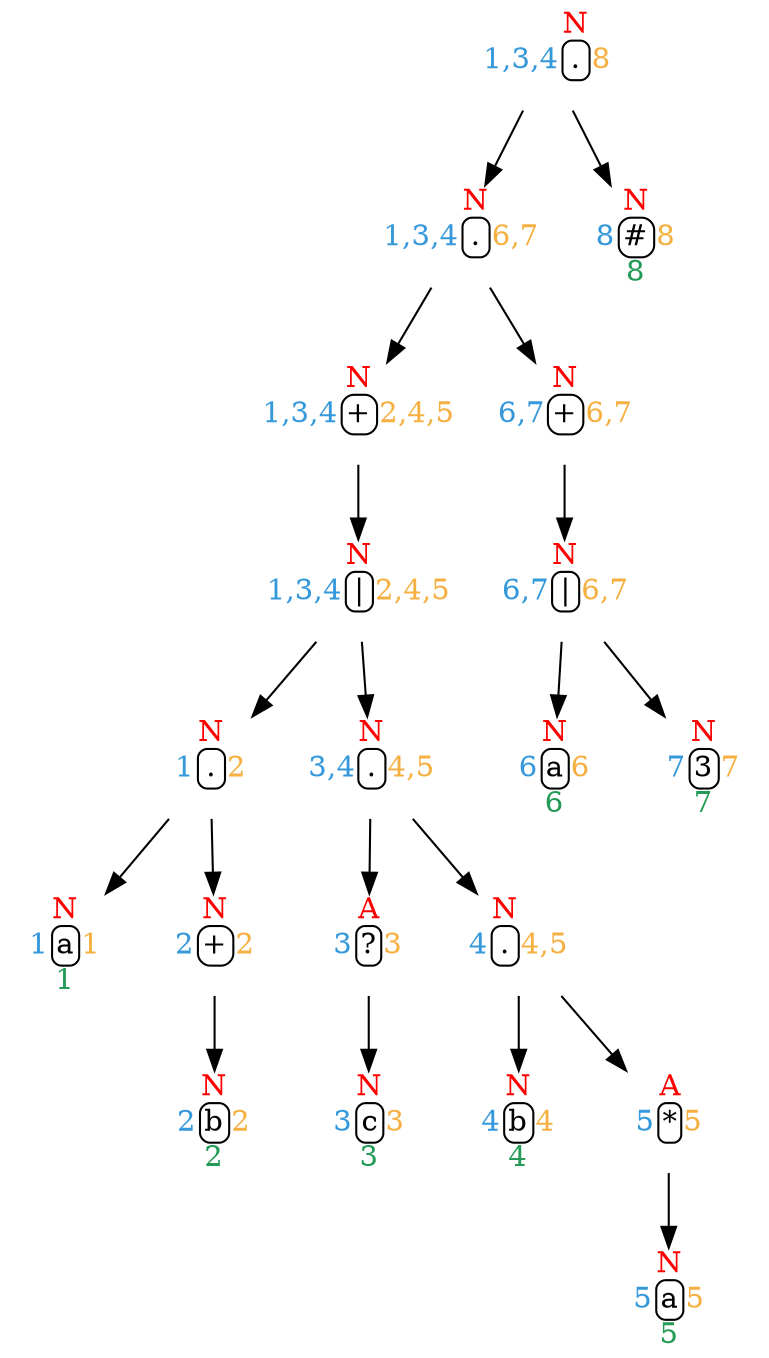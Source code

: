 digraph afd {
rankdir=TD;
"1000"[shape=none, margin=0, label=<<TABLE BORDER="0" CELLBORDER="0" CELLSPACING="0" CELLPADDING="1" weight='bold'>
<TR><TD ROWSPAN="3"><FONT COLOR="#3498DB">1,3,4</FONT></TD>
<TD CELLPADDING="0"><FONT COLOR="red">N</FONT></TD>
<TD ROWSPAN="3"><FONT COLOR="#F5B041">8</FONT></TD></TR>
<TR><TD style="rounded" BORDER="1">.</TD></TR>
<TR><TD CELLPADDING="0"><FONT COLOR="#239B56"> </FONT></TD></TR>
</TABLE>>];
"18"[shape=none, margin=0, label=<<TABLE BORDER="0" CELLBORDER="0" CELLSPACING="0" CELLPADDING="1">
<TR><TD ROWSPAN="3"><FONT COLOR="#3498DB">1,3,4</FONT></TD>
<TD CELLPADDING="0"><FONT COLOR="red">N</FONT></TD>
<TD ROWSPAN="3"><FONT COLOR="#F5B041">6,7</FONT></TD></TR>
<TR><TD style="rounded" BORDER="1">.</TD></TR>
<TR><TD CELLPADDING="0"><FONT COLOR="#239B56"> </FONT></TD></TR>
</TABLE>>];
"1000"->"18"
"#"[shape=none, margin=0, label=<<TABLE BORDER="0" CELLBORDER="0" CELLSPACING="0" CELLPADDING="1">
<TR><TD ROWSPAN="3"><FONT COLOR="#3498DB">8</FONT></TD>
<TD CELLPADDING="0"><FONT COLOR="red">N</FONT></TD>
<TD ROWSPAN="3"><FONT COLOR="#F5B041">8</FONT></TD></TR>
<TR><TD style="rounded" BORDER="1">#</TD></TR>
<TR><TD CELLPADDING="0"><FONT COLOR="#239B56">8</FONT></TD></TR>
</TABLE>>];
"1000"->"#"
"18"[shape=none, margin=0, label=<<TABLE BORDER="0" CELLBORDER="0" CELLSPACING="0" CELLPADDING="1" weight='bold'>
<TR><TD ROWSPAN="3"><FONT COLOR="#3498DB">1,3,4</FONT></TD>
<TD CELLPADDING="0"><FONT COLOR="red">N</FONT></TD>
<TD ROWSPAN="3"><FONT COLOR="#F5B041">6,7</FONT></TD></TR>
<TR><TD style="rounded" BORDER="1">.</TD></TR>
<TR><TD CELLPADDING="0"><FONT COLOR="#239B56"> </FONT></TD></TR>
</TABLE>>];
"13"[shape=none, margin=0, label=<<TABLE BORDER="0" CELLBORDER="0" CELLSPACING="0" CELLPADDING="1">
<TR><TD ROWSPAN="3"><FONT COLOR="#3498DB">1,3,4</FONT></TD>
<TD CELLPADDING="0"><FONT COLOR="red">N</FONT></TD>
<TD ROWSPAN="3"><FONT COLOR="#F5B041">2,4,5</FONT></TD></TR>
<TR><TD style="rounded" BORDER="1">+</TD></TR>
<TR><TD CELLPADDING="0"><FONT COLOR="#239B56"> </FONT></TD></TR>
</TABLE>>];
"18"->"13"
"17"[shape=none, margin=0, label=<<TABLE BORDER="0" CELLBORDER="0" CELLSPACING="0" CELLPADDING="1">
<TR><TD ROWSPAN="3"><FONT COLOR="#3498DB">6,7</FONT></TD>
<TD CELLPADDING="0"><FONT COLOR="red">N</FONT></TD>
<TD ROWSPAN="3"><FONT COLOR="#F5B041">6,7</FONT></TD></TR>
<TR><TD style="rounded" BORDER="1">+</TD></TR>
<TR><TD CELLPADDING="0"><FONT COLOR="#239B56"></FONT></TD></TR>
</TABLE>>];
"18"->"17"
"13"[shape=none, margin=0, label=<<TABLE BORDER="0" CELLBORDER="0" CELLSPACING="0" CELLPADDING="1" weight='bold'>
<TR><TD ROWSPAN="3"><FONT COLOR="#3498DB">1,3,4</FONT></TD>
<TD CELLPADDING="0"><FONT COLOR="red">N</FONT></TD>
<TD ROWSPAN="3"><FONT COLOR="#F5B041">2,4,5</FONT></TD></TR>
<TR><TD style="rounded" BORDER="1">+</TD></TR>
<TR><TD CELLPADDING="0"><FONT COLOR="#239B56"> </FONT></TD></TR>
</TABLE>>];
"12"[shape=none, margin=0, label=<<TABLE BORDER="0" CELLBORDER="0" CELLSPACING="0" CELLPADDING="1">
<TR><TD ROWSPAN="3"><FONT COLOR="#3498DB">1,3,4</FONT></TD>
<TD CELLPADDING="0"><FONT COLOR="red">N</FONT></TD>
<TD ROWSPAN="3"><FONT COLOR="#F5B041">2,4,5</FONT></TD></TR>
<TR><TD style="rounded" BORDER="1">|</TD></TR>
<TR><TD CELLPADDING="0"><FONT COLOR="#239B56"></FONT></TD></TR>
</TABLE>>];
"13"->"12"
"12"[shape=none, margin=0, label=<<TABLE BORDER="0" CELLBORDER="0" CELLSPACING="0" CELLPADDING="1" weight='bold'>
<TR><TD ROWSPAN="3"><FONT COLOR="#3498DB">1,3,4</FONT></TD>
<TD CELLPADDING="0"><FONT COLOR="red">N</FONT></TD>
<TD ROWSPAN="3"><FONT COLOR="#F5B041">2,4,5</FONT></TD></TR>
<TR><TD style="rounded" BORDER="1">|</TD></TR>
<TR><TD CELLPADDING="0"><FONT COLOR="#239B56"> </FONT></TD></TR>
</TABLE>>];
"4"[shape=none, margin=0, label=<<TABLE BORDER="0" CELLBORDER="0" CELLSPACING="0" CELLPADDING="1">
<TR><TD ROWSPAN="3"><FONT COLOR="#3498DB">1</FONT></TD>
<TD CELLPADDING="0"><FONT COLOR="red">N</FONT></TD>
<TD ROWSPAN="3"><FONT COLOR="#F5B041">2</FONT></TD></TR>
<TR><TD style="rounded" BORDER="1">.</TD></TR>
<TR><TD CELLPADDING="0"><FONT COLOR="#239B56"> </FONT></TD></TR>
</TABLE>>];
"12"->"4"
"11"[shape=none, margin=0, label=<<TABLE BORDER="0" CELLBORDER="0" CELLSPACING="0" CELLPADDING="1">
<TR><TD ROWSPAN="3"><FONT COLOR="#3498DB">3,4</FONT></TD>
<TD CELLPADDING="0"><FONT COLOR="red">N</FONT></TD>
<TD ROWSPAN="3"><FONT COLOR="#F5B041">4,5</FONT></TD></TR>
<TR><TD style="rounded" BORDER="1">.</TD></TR>
<TR><TD CELLPADDING="0"><FONT COLOR="#239B56"></FONT></TD></TR>
</TABLE>>];
"12"->"11"
"4"[shape=none, margin=0, label=<<TABLE BORDER="0" CELLBORDER="0" CELLSPACING="0" CELLPADDING="1" weight='bold'>
<TR><TD ROWSPAN="3"><FONT COLOR="#3498DB">1</FONT></TD>
<TD CELLPADDING="0"><FONT COLOR="red">N</FONT></TD>
<TD ROWSPAN="3"><FONT COLOR="#F5B041">2</FONT></TD></TR>
<TR><TD style="rounded" BORDER="1">.</TD></TR>
<TR><TD CELLPADDING="0"><FONT COLOR="#239B56"> </FONT></TD></TR>
</TABLE>>];
"1"[shape=none, margin=0, label=<<TABLE BORDER="0" CELLBORDER="0" CELLSPACING="0" CELLPADDING="1">
<TR><TD ROWSPAN="3"><FONT COLOR="#3498DB">1</FONT></TD>
<TD CELLPADDING="0"><FONT COLOR="red">N</FONT></TD>
<TD ROWSPAN="3"><FONT COLOR="#F5B041">1</FONT></TD></TR>
<TR><TD style="rounded" BORDER="1">a</TD></TR>
<TR><TD CELLPADDING="0"><FONT COLOR="#239B56">1</FONT></TD></TR>
</TABLE>>];
"4"->"1"
"3"[shape=none, margin=0, label=<<TABLE BORDER="0" CELLBORDER="0" CELLSPACING="0" CELLPADDING="1">
<TR><TD ROWSPAN="3"><FONT COLOR="#3498DB">2</FONT></TD>
<TD CELLPADDING="0"><FONT COLOR="red">N</FONT></TD>
<TD ROWSPAN="3"><FONT COLOR="#F5B041">2</FONT></TD></TR>
<TR><TD style="rounded" BORDER="1">+</TD></TR>
<TR><TD CELLPADDING="0"><FONT COLOR="#239B56"></FONT></TD></TR>
</TABLE>>];
"4"->"3"
"1"[shape=none, margin=0, label=<<TABLE BORDER="0" CELLBORDER="0" CELLSPACING="0" CELLPADDING="1" weight='bold'>
<TR><TD ROWSPAN="3"><FONT COLOR="#3498DB">1</FONT></TD>
<TD CELLPADDING="0"><FONT COLOR="red">N</FONT></TD>
<TD ROWSPAN="3"><FONT COLOR="#F5B041">1</FONT></TD></TR>
<TR><TD style="rounded" BORDER="1">a</TD></TR>
<TR><TD CELLPADDING="0"><FONT COLOR="#239B56">1</FONT></TD></TR>
</TABLE>>];
"3"[shape=none, margin=0, label=<<TABLE BORDER="0" CELLBORDER="0" CELLSPACING="0" CELLPADDING="1" weight='bold'>
<TR><TD ROWSPAN="3"><FONT COLOR="#3498DB">2</FONT></TD>
<TD CELLPADDING="0"><FONT COLOR="red">N</FONT></TD>
<TD ROWSPAN="3"><FONT COLOR="#F5B041">2</FONT></TD></TR>
<TR><TD style="rounded" BORDER="1">+</TD></TR>
<TR><TD CELLPADDING="0"><FONT COLOR="#239B56"> </FONT></TD></TR>
</TABLE>>];
"2"[shape=none, margin=0, label=<<TABLE BORDER="0" CELLBORDER="0" CELLSPACING="0" CELLPADDING="1">
<TR><TD ROWSPAN="3"><FONT COLOR="#3498DB">2</FONT></TD>
<TD CELLPADDING="0"><FONT COLOR="red">N</FONT></TD>
<TD ROWSPAN="3"><FONT COLOR="#F5B041">2</FONT></TD></TR>
<TR><TD style="rounded" BORDER="1">b</TD></TR>
<TR><TD CELLPADDING="0"><FONT COLOR="#239B56">2</FONT></TD></TR>
</TABLE>>];
"3"->"2"
"2"[shape=none, margin=0, label=<<TABLE BORDER="0" CELLBORDER="0" CELLSPACING="0" CELLPADDING="1" weight='bold'>
<TR><TD ROWSPAN="3"><FONT COLOR="#3498DB">2</FONT></TD>
<TD CELLPADDING="0"><FONT COLOR="red">N</FONT></TD>
<TD ROWSPAN="3"><FONT COLOR="#F5B041">2</FONT></TD></TR>
<TR><TD style="rounded" BORDER="1">b</TD></TR>
<TR><TD CELLPADDING="0"><FONT COLOR="#239B56">2</FONT></TD></TR>
</TABLE>>];
"11"[shape=none, margin=0, label=<<TABLE BORDER="0" CELLBORDER="0" CELLSPACING="0" CELLPADDING="1" weight='bold'>
<TR><TD ROWSPAN="3"><FONT COLOR="#3498DB">3,4</FONT></TD>
<TD CELLPADDING="0"><FONT COLOR="red">N</FONT></TD>
<TD ROWSPAN="3"><FONT COLOR="#F5B041">4,5</FONT></TD></TR>
<TR><TD style="rounded" BORDER="1">.</TD></TR>
<TR><TD CELLPADDING="0"><FONT COLOR="#239B56"> </FONT></TD></TR>
</TABLE>>];
"6"[shape=none, margin=0, label=<<TABLE BORDER="0" CELLBORDER="0" CELLSPACING="0" CELLPADDING="1">
<TR><TD ROWSPAN="3"><FONT COLOR="#3498DB">3</FONT></TD>
<TD CELLPADDING="0"><FONT COLOR="red">A</FONT></TD>
<TD ROWSPAN="3"><FONT COLOR="#F5B041">3</FONT></TD></TR>
<TR><TD style="rounded" BORDER="1">?</TD></TR>
<TR><TD CELLPADDING="0"><FONT COLOR="#239B56"> </FONT></TD></TR>
</TABLE>>];
"11"->"6"
"10"[shape=none, margin=0, label=<<TABLE BORDER="0" CELLBORDER="0" CELLSPACING="0" CELLPADDING="1">
<TR><TD ROWSPAN="3"><FONT COLOR="#3498DB">4</FONT></TD>
<TD CELLPADDING="0"><FONT COLOR="red">N</FONT></TD>
<TD ROWSPAN="3"><FONT COLOR="#F5B041">4,5</FONT></TD></TR>
<TR><TD style="rounded" BORDER="1">.</TD></TR>
<TR><TD CELLPADDING="0"><FONT COLOR="#239B56"></FONT></TD></TR>
</TABLE>>];
"11"->"10"
"6"[shape=none, margin=0, label=<<TABLE BORDER="0" CELLBORDER="0" CELLSPACING="0" CELLPADDING="1" weight='bold'>
<TR><TD ROWSPAN="3"><FONT COLOR="#3498DB">3</FONT></TD>
<TD CELLPADDING="0"><FONT COLOR="red">A</FONT></TD>
<TD ROWSPAN="3"><FONT COLOR="#F5B041">3</FONT></TD></TR>
<TR><TD style="rounded" BORDER="1">?</TD></TR>
<TR><TD CELLPADDING="0"><FONT COLOR="#239B56"> </FONT></TD></TR>
</TABLE>>];
"5"[shape=none, margin=0, label=<<TABLE BORDER="0" CELLBORDER="0" CELLSPACING="0" CELLPADDING="1">
<TR><TD ROWSPAN="3"><FONT COLOR="#3498DB">3</FONT></TD>
<TD CELLPADDING="0"><FONT COLOR="red">N</FONT></TD>
<TD ROWSPAN="3"><FONT COLOR="#F5B041">3</FONT></TD></TR>
<TR><TD style="rounded" BORDER="1">c</TD></TR>
<TR><TD CELLPADDING="0"><FONT COLOR="#239B56">3</FONT></TD></TR>
</TABLE>>];
"6"->"5"
"5"[shape=none, margin=0, label=<<TABLE BORDER="0" CELLBORDER="0" CELLSPACING="0" CELLPADDING="1" weight='bold'>
<TR><TD ROWSPAN="3"><FONT COLOR="#3498DB">3</FONT></TD>
<TD CELLPADDING="0"><FONT COLOR="red">N</FONT></TD>
<TD ROWSPAN="3"><FONT COLOR="#F5B041">3</FONT></TD></TR>
<TR><TD style="rounded" BORDER="1">c</TD></TR>
<TR><TD CELLPADDING="0"><FONT COLOR="#239B56">3</FONT></TD></TR>
</TABLE>>];
"10"[shape=none, margin=0, label=<<TABLE BORDER="0" CELLBORDER="0" CELLSPACING="0" CELLPADDING="1" weight='bold'>
<TR><TD ROWSPAN="3"><FONT COLOR="#3498DB">4</FONT></TD>
<TD CELLPADDING="0"><FONT COLOR="red">N</FONT></TD>
<TD ROWSPAN="3"><FONT COLOR="#F5B041">4,5</FONT></TD></TR>
<TR><TD style="rounded" BORDER="1">.</TD></TR>
<TR><TD CELLPADDING="0"><FONT COLOR="#239B56"> </FONT></TD></TR>
</TABLE>>];
"7"[shape=none, margin=0, label=<<TABLE BORDER="0" CELLBORDER="0" CELLSPACING="0" CELLPADDING="1">
<TR><TD ROWSPAN="3"><FONT COLOR="#3498DB">4</FONT></TD>
<TD CELLPADDING="0"><FONT COLOR="red">N</FONT></TD>
<TD ROWSPAN="3"><FONT COLOR="#F5B041">4</FONT></TD></TR>
<TR><TD style="rounded" BORDER="1">b</TD></TR>
<TR><TD CELLPADDING="0"><FONT COLOR="#239B56">4</FONT></TD></TR>
</TABLE>>];
"10"->"7"
"9"[shape=none, margin=0, label=<<TABLE BORDER="0" CELLBORDER="0" CELLSPACING="0" CELLPADDING="1">
<TR><TD ROWSPAN="3"><FONT COLOR="#3498DB">5</FONT></TD>
<TD CELLPADDING="0"><FONT COLOR="red">A</FONT></TD>
<TD ROWSPAN="3"><FONT COLOR="#F5B041">5</FONT></TD></TR>
<TR><TD style="rounded" BORDER="1">*</TD></TR>
<TR><TD CELLPADDING="0"><FONT COLOR="#239B56"></FONT></TD></TR>
</TABLE>>];
"10"->"9"
"7"[shape=none, margin=0, label=<<TABLE BORDER="0" CELLBORDER="0" CELLSPACING="0" CELLPADDING="1" weight='bold'>
<TR><TD ROWSPAN="3"><FONT COLOR="#3498DB">4</FONT></TD>
<TD CELLPADDING="0"><FONT COLOR="red">N</FONT></TD>
<TD ROWSPAN="3"><FONT COLOR="#F5B041">4</FONT></TD></TR>
<TR><TD style="rounded" BORDER="1">b</TD></TR>
<TR><TD CELLPADDING="0"><FONT COLOR="#239B56">4</FONT></TD></TR>
</TABLE>>];
"9"[shape=none, margin=0, label=<<TABLE BORDER="0" CELLBORDER="0" CELLSPACING="0" CELLPADDING="1" weight='bold'>
<TR><TD ROWSPAN="3"><FONT COLOR="#3498DB">5</FONT></TD>
<TD CELLPADDING="0"><FONT COLOR="red">A</FONT></TD>
<TD ROWSPAN="3"><FONT COLOR="#F5B041">5</FONT></TD></TR>
<TR><TD style="rounded" BORDER="1">*</TD></TR>
<TR><TD CELLPADDING="0"><FONT COLOR="#239B56"> </FONT></TD></TR>
</TABLE>>];
"8"[shape=none, margin=0, label=<<TABLE BORDER="0" CELLBORDER="0" CELLSPACING="0" CELLPADDING="1">
<TR><TD ROWSPAN="3"><FONT COLOR="#3498DB">5</FONT></TD>
<TD CELLPADDING="0"><FONT COLOR="red">N</FONT></TD>
<TD ROWSPAN="3"><FONT COLOR="#F5B041">5</FONT></TD></TR>
<TR><TD style="rounded" BORDER="1">a</TD></TR>
<TR><TD CELLPADDING="0"><FONT COLOR="#239B56">5</FONT></TD></TR>
</TABLE>>];
"9"->"8"
"8"[shape=none, margin=0, label=<<TABLE BORDER="0" CELLBORDER="0" CELLSPACING="0" CELLPADDING="1" weight='bold'>
<TR><TD ROWSPAN="3"><FONT COLOR="#3498DB">5</FONT></TD>
<TD CELLPADDING="0"><FONT COLOR="red">N</FONT></TD>
<TD ROWSPAN="3"><FONT COLOR="#F5B041">5</FONT></TD></TR>
<TR><TD style="rounded" BORDER="1">a</TD></TR>
<TR><TD CELLPADDING="0"><FONT COLOR="#239B56">5</FONT></TD></TR>
</TABLE>>];
"17"[shape=none, margin=0, label=<<TABLE BORDER="0" CELLBORDER="0" CELLSPACING="0" CELLPADDING="1" weight='bold'>
<TR><TD ROWSPAN="3"><FONT COLOR="#3498DB">6,7</FONT></TD>
<TD CELLPADDING="0"><FONT COLOR="red">N</FONT></TD>
<TD ROWSPAN="3"><FONT COLOR="#F5B041">6,7</FONT></TD></TR>
<TR><TD style="rounded" BORDER="1">+</TD></TR>
<TR><TD CELLPADDING="0"><FONT COLOR="#239B56"> </FONT></TD></TR>
</TABLE>>];
"16"[shape=none, margin=0, label=<<TABLE BORDER="0" CELLBORDER="0" CELLSPACING="0" CELLPADDING="1">
<TR><TD ROWSPAN="3"><FONT COLOR="#3498DB">6,7</FONT></TD>
<TD CELLPADDING="0"><FONT COLOR="red">N</FONT></TD>
<TD ROWSPAN="3"><FONT COLOR="#F5B041">6,7</FONT></TD></TR>
<TR><TD style="rounded" BORDER="1">|</TD></TR>
<TR><TD CELLPADDING="0"><FONT COLOR="#239B56"></FONT></TD></TR>
</TABLE>>];
"17"->"16"
"16"[shape=none, margin=0, label=<<TABLE BORDER="0" CELLBORDER="0" CELLSPACING="0" CELLPADDING="1" weight='bold'>
<TR><TD ROWSPAN="3"><FONT COLOR="#3498DB">6,7</FONT></TD>
<TD CELLPADDING="0"><FONT COLOR="red">N</FONT></TD>
<TD ROWSPAN="3"><FONT COLOR="#F5B041">6,7</FONT></TD></TR>
<TR><TD style="rounded" BORDER="1">|</TD></TR>
<TR><TD CELLPADDING="0"><FONT COLOR="#239B56"> </FONT></TD></TR>
</TABLE>>];
"14"[shape=none, margin=0, label=<<TABLE BORDER="0" CELLBORDER="0" CELLSPACING="0" CELLPADDING="1">
<TR><TD ROWSPAN="3"><FONT COLOR="#3498DB">6</FONT></TD>
<TD CELLPADDING="0"><FONT COLOR="red">N</FONT></TD>
<TD ROWSPAN="3"><FONT COLOR="#F5B041">6</FONT></TD></TR>
<TR><TD style="rounded" BORDER="1">a</TD></TR>
<TR><TD CELLPADDING="0"><FONT COLOR="#239B56">6</FONT></TD></TR>
</TABLE>>];
"16"->"14"
"15"[shape=none, margin=0, label=<<TABLE BORDER="0" CELLBORDER="0" CELLSPACING="0" CELLPADDING="1">
<TR><TD ROWSPAN="3"><FONT COLOR="#3498DB">7</FONT></TD>
<TD CELLPADDING="0"><FONT COLOR="red">N</FONT></TD>
<TD ROWSPAN="3"><FONT COLOR="#F5B041">7</FONT></TD></TR>
<TR><TD style="rounded" BORDER="1">3</TD></TR>
<TR><TD CELLPADDING="0"><FONT COLOR="#239B56">7</FONT></TD></TR>
</TABLE>>];
"16"->"15"
"14"[shape=none, margin=0, label=<<TABLE BORDER="0" CELLBORDER="0" CELLSPACING="0" CELLPADDING="1" weight='bold'>
<TR><TD ROWSPAN="3"><FONT COLOR="#3498DB">6</FONT></TD>
<TD CELLPADDING="0"><FONT COLOR="red">N</FONT></TD>
<TD ROWSPAN="3"><FONT COLOR="#F5B041">6</FONT></TD></TR>
<TR><TD style="rounded" BORDER="1">a</TD></TR>
<TR><TD CELLPADDING="0"><FONT COLOR="#239B56">6</FONT></TD></TR>
</TABLE>>];
"15"[shape=none, margin=0, label=<<TABLE BORDER="0" CELLBORDER="0" CELLSPACING="0" CELLPADDING="1" weight='bold'>
<TR><TD ROWSPAN="3"><FONT COLOR="#3498DB">7</FONT></TD>
<TD CELLPADDING="0"><FONT COLOR="red">N</FONT></TD>
<TD ROWSPAN="3"><FONT COLOR="#F5B041">7</FONT></TD></TR>
<TR><TD style="rounded" BORDER="1">3</TD></TR>
<TR><TD CELLPADDING="0"><FONT COLOR="#239B56">7</FONT></TD></TR>
</TABLE>>];
"#"[shape=none, margin=0, label=<<TABLE BORDER="0" CELLBORDER="0" CELLSPACING="0" CELLPADDING="1" weight='bold'>
<TR><TD ROWSPAN="3"><FONT COLOR="#3498DB">8</FONT></TD>
<TD CELLPADDING="0"><FONT COLOR="red">N</FONT></TD>
<TD ROWSPAN="3"><FONT COLOR="#F5B041">8</FONT></TD></TR>
<TR><TD style="rounded" BORDER="1">#</TD></TR>
<TR><TD CELLPADDING="0"><FONT COLOR="#239B56">8</FONT></TD></TR>
</TABLE>>];
}